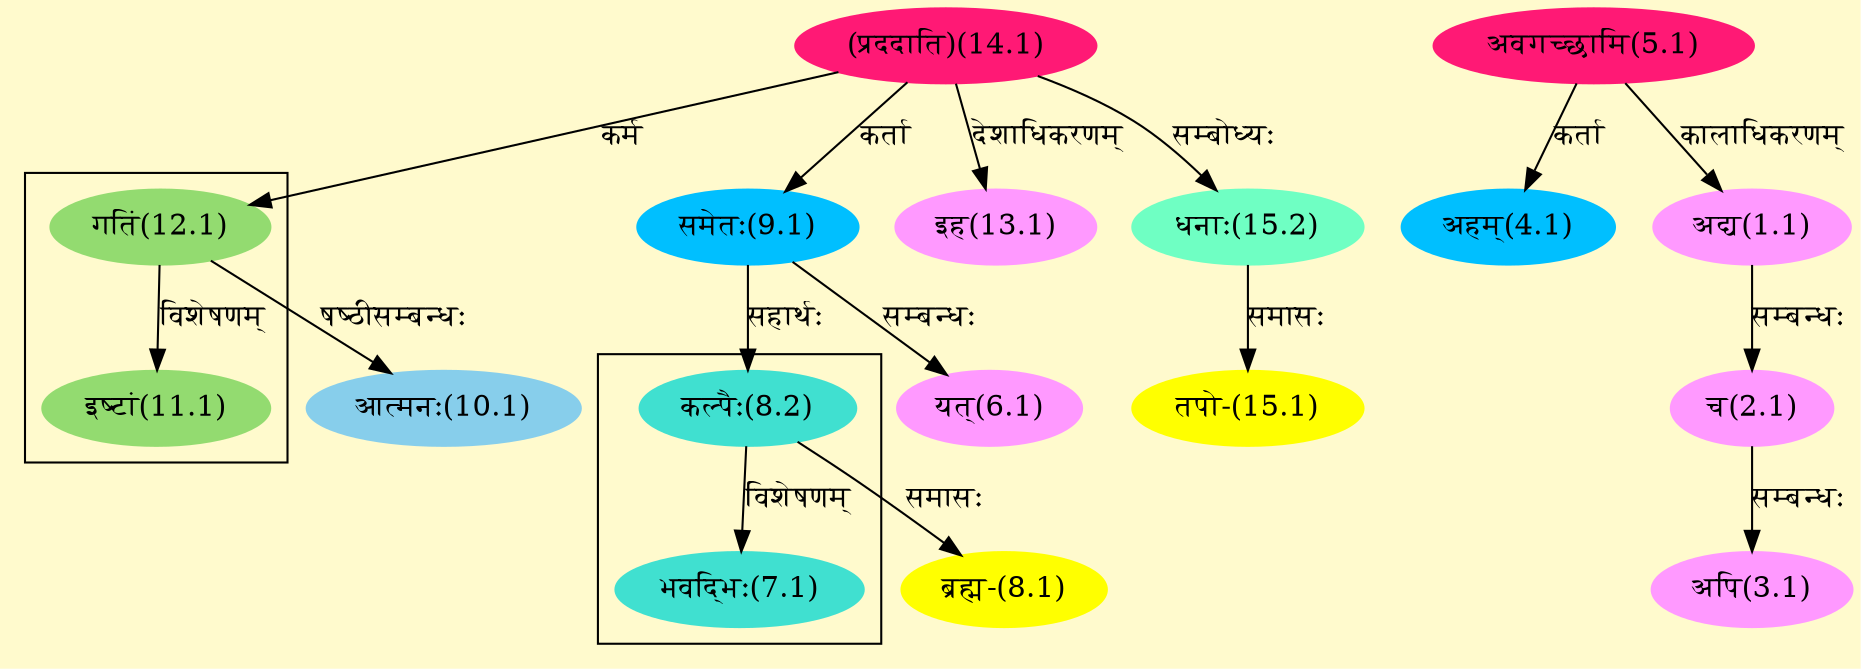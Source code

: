 digraph G{
rankdir=BT;
 compound=true;
 bgcolor="lemonchiffon1";

subgraph cluster_1{
Node7_1 [style=filled, color="#40E0D0" label = "भवद्भिः(7.1)"]
Node8_2 [style=filled, color="#40E0D0" label = "कल्पैः(8.2)"]

}

subgraph cluster_2{
Node11_1 [style=filled, color="#93DB70" label = "इष्टां(11.1)"]
Node12_1 [style=filled, color="#93DB70" label = "गतिं(12.1)"]

}
Node1_1 [style=filled, color="#FF99FF" label = "अद्य(1.1)"]
Node5_1 [style=filled, color="#FF1975" label = "अवगच्छामि(5.1)"]
Node2_1 [style=filled, color="#FF99FF" label = "च(2.1)"]
Node3_1 [style=filled, color="#FF99FF" label = "अपि(3.1)"]
Node4_1 [style=filled, color="#00BFFF" label = "अहम्(4.1)"]
Node [style=filled, color="" label = "()"]
Node6_1 [style=filled, color="#FF99FF" label = "यत्(6.1)"]
Node9_1 [style=filled, color="#00BFFF" label = "समेतः(9.1)"]
Node8_1 [style=filled, color="#FFFF00" label = "ब्रह्म-(8.1)"]
Node8_2 [style=filled, color="#40E0D0" label = "कल्पैः(8.2)"]
Node14_1 [style=filled, color="#FF1975" label = "(प्रददाति)(14.1)"]
Node10_1 [style=filled, color="#87CEEB" label = "आत्मनः(10.1)"]
Node12_1 [style=filled, color="#93DB70" label = "गतिं(12.1)"]
Node13_1 [style=filled, color="#FF99FF" label = "इह(13.1)"]
Node15_1 [style=filled, color="#FFFF00" label = "तपो-(15.1)"]
Node15_2 [style=filled, color="#6FFFC3" label = "धनाः(15.2)"]
/* Start of Relations section */

Node1_1 -> Node5_1 [  label="कालाधिकरणम्"  dir="back" ]
Node2_1 -> Node1_1 [  label="सम्बन्धः"  dir="back" ]
Node3_1 -> Node2_1 [  label="सम्बन्धः"  dir="back" ]
Node4_1 -> Node5_1 [  label="कर्ता"  dir="back" ]
Node6_1 -> Node9_1 [  label="सम्बन्धः"  dir="back" ]
Node7_1 -> Node8_2 [  label="विशेषणम्"  dir="back" ]
Node8_1 -> Node8_2 [  label="समासः"  dir="back" ]
Node8_2 -> Node9_1 [  label="सहार्थः"  dir="back" ]
Node9_1 -> Node14_1 [  label="कर्ता"  dir="back" ]
Node10_1 -> Node12_1 [  label="षष्ठीसम्बन्धः"  dir="back" ]
Node11_1 -> Node12_1 [  label="विशेषणम्"  dir="back" ]
Node12_1 -> Node14_1 [  label="कर्म"  dir="back" ]
Node13_1 -> Node14_1 [  label="देशाधिकरणम्"  dir="back" ]
Node15_1 -> Node15_2 [  label="समासः"  dir="back" ]
Node15_2 -> Node14_1 [  label="सम्बोध्यः"  dir="back" ]
}
